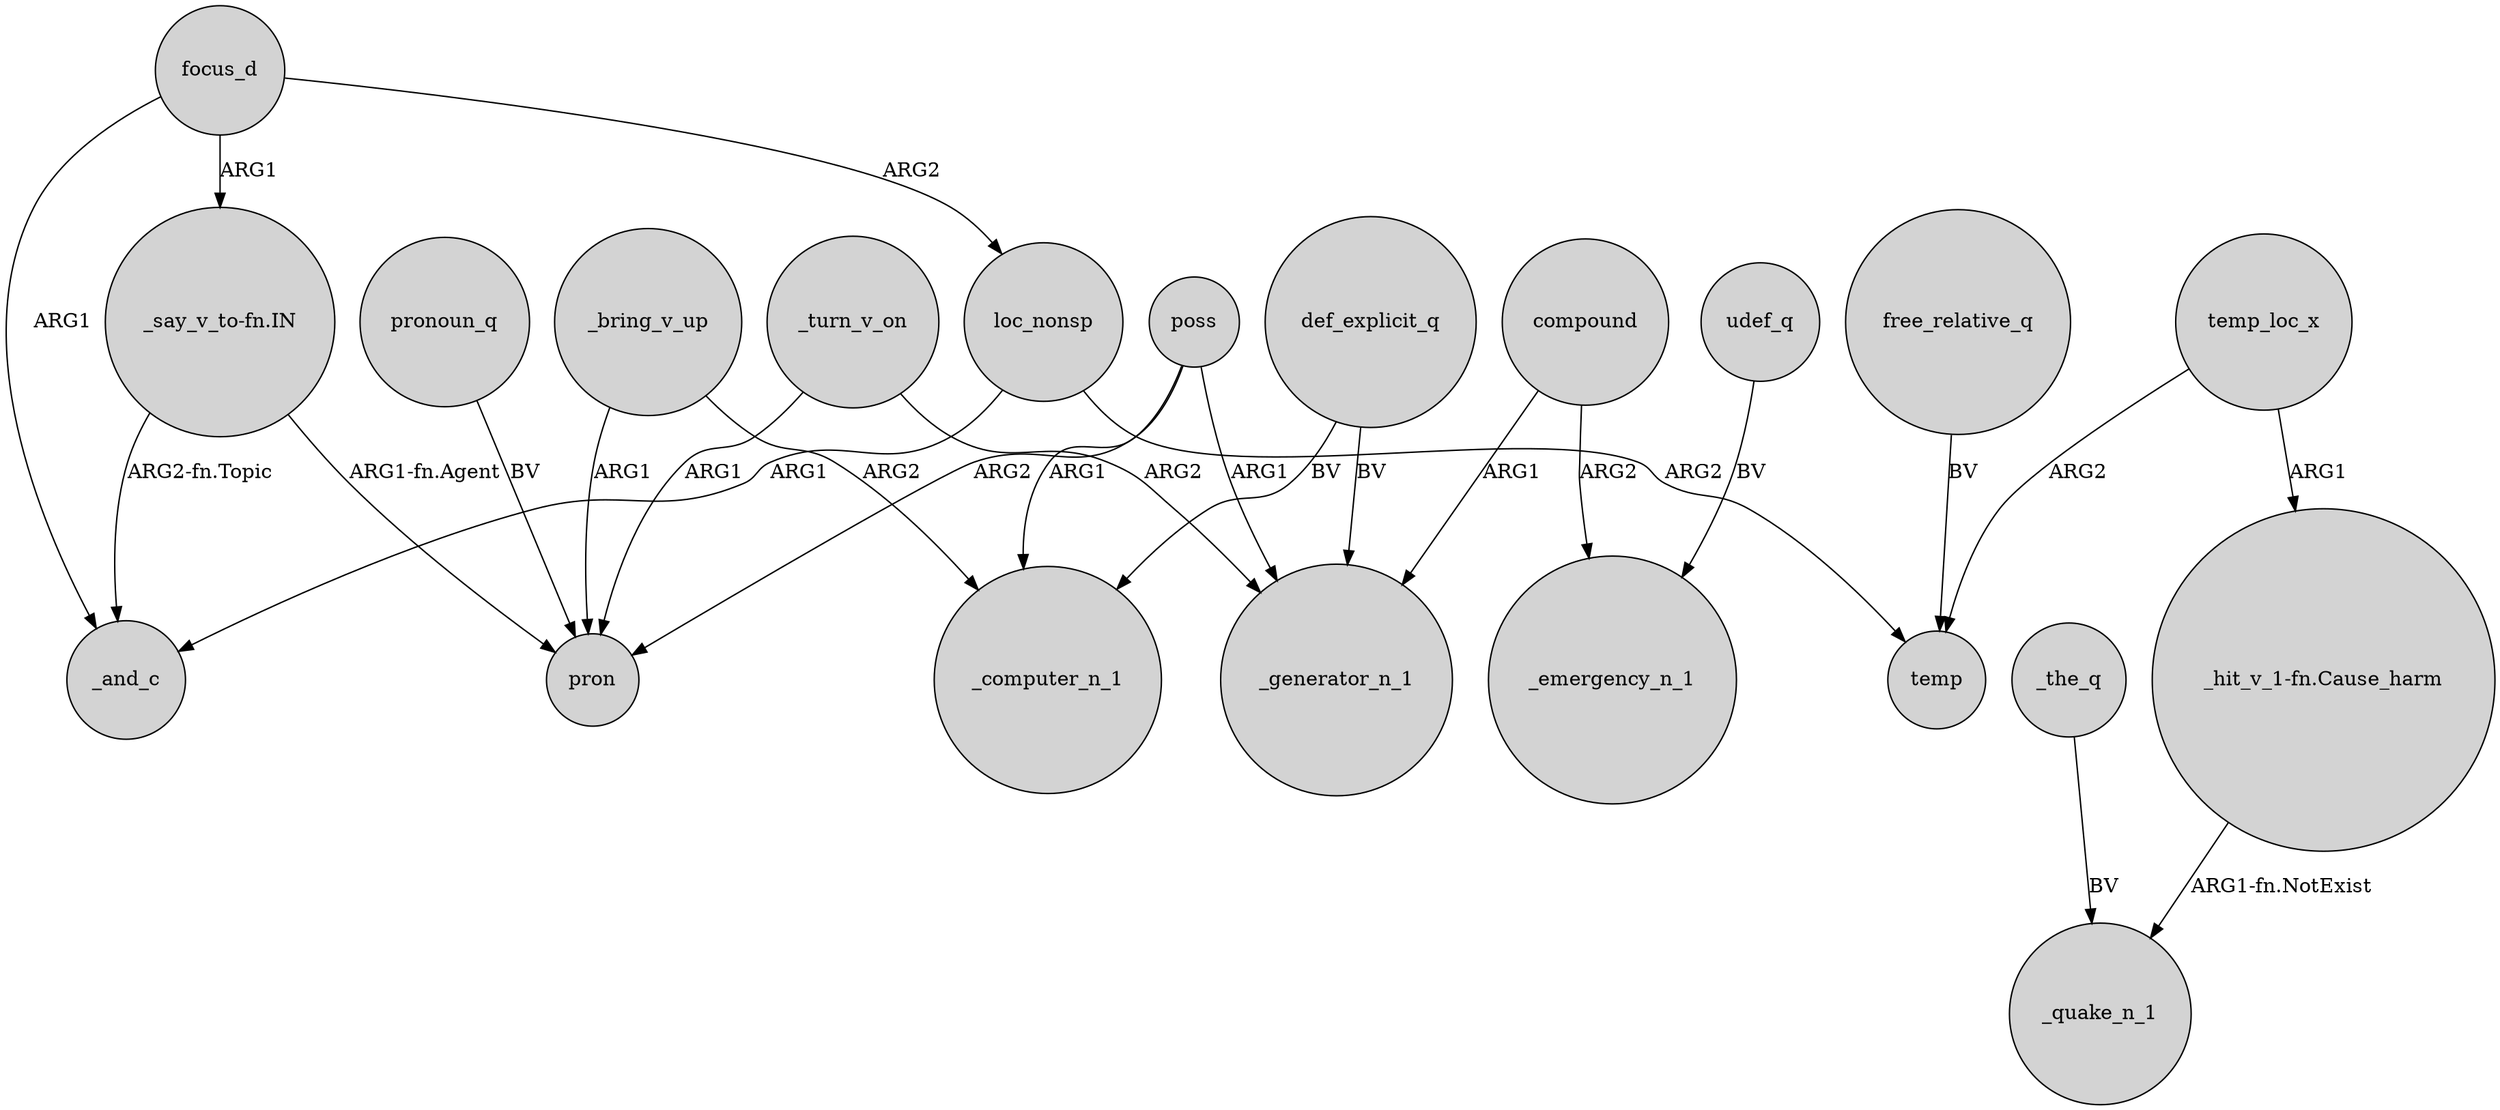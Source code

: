 digraph {
	node [shape=circle style=filled]
	loc_nonsp -> _and_c [label=ARG1]
	compound -> _emergency_n_1 [label=ARG2]
	focus_d -> loc_nonsp [label=ARG2]
	_bring_v_up -> _computer_n_1 [label=ARG2]
	poss -> pron [label=ARG2]
	_bring_v_up -> pron [label=ARG1]
	_the_q -> _quake_n_1 [label=BV]
	_turn_v_on -> _generator_n_1 [label=ARG2]
	def_explicit_q -> _computer_n_1 [label=BV]
	temp_loc_x -> "_hit_v_1-fn.Cause_harm" [label=ARG1]
	compound -> _generator_n_1 [label=ARG1]
	pronoun_q -> pron [label=BV]
	"_hit_v_1-fn.Cause_harm" -> _quake_n_1 [label="ARG1-fn.NotExist"]
	temp_loc_x -> temp [label=ARG2]
	loc_nonsp -> temp [label=ARG2]
	poss -> _computer_n_1 [label=ARG1]
	def_explicit_q -> _generator_n_1 [label=BV]
	udef_q -> _emergency_n_1 [label=BV]
	"_say_v_to-fn.IN" -> _and_c [label="ARG2-fn.Topic"]
	focus_d -> _and_c [label=ARG1]
	poss -> _generator_n_1 [label=ARG1]
	"_say_v_to-fn.IN" -> pron [label="ARG1-fn.Agent"]
	_turn_v_on -> pron [label=ARG1]
	free_relative_q -> temp [label=BV]
	focus_d -> "_say_v_to-fn.IN" [label=ARG1]
}
